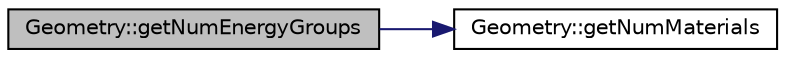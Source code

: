 digraph "Geometry::getNumEnergyGroups"
{
  edge [fontname="Helvetica",fontsize="10",labelfontname="Helvetica",labelfontsize="10"];
  node [fontname="Helvetica",fontsize="10",shape=record];
  rankdir="LR";
  Node1 [label="Geometry::getNumEnergyGroups",height=0.2,width=0.4,color="black", fillcolor="grey75", style="filled" fontcolor="black"];
  Node1 -> Node2 [color="midnightblue",fontsize="10",style="solid",fontname="Helvetica"];
  Node2 [label="Geometry::getNumMaterials",height=0.2,width=0.4,color="black", fillcolor="white", style="filled",URL="$classGeometry.html#aee3114c51ec090bdc73b470a93ee2b32",tooltip="Returns the number of Materials in the Geometry."];
}

